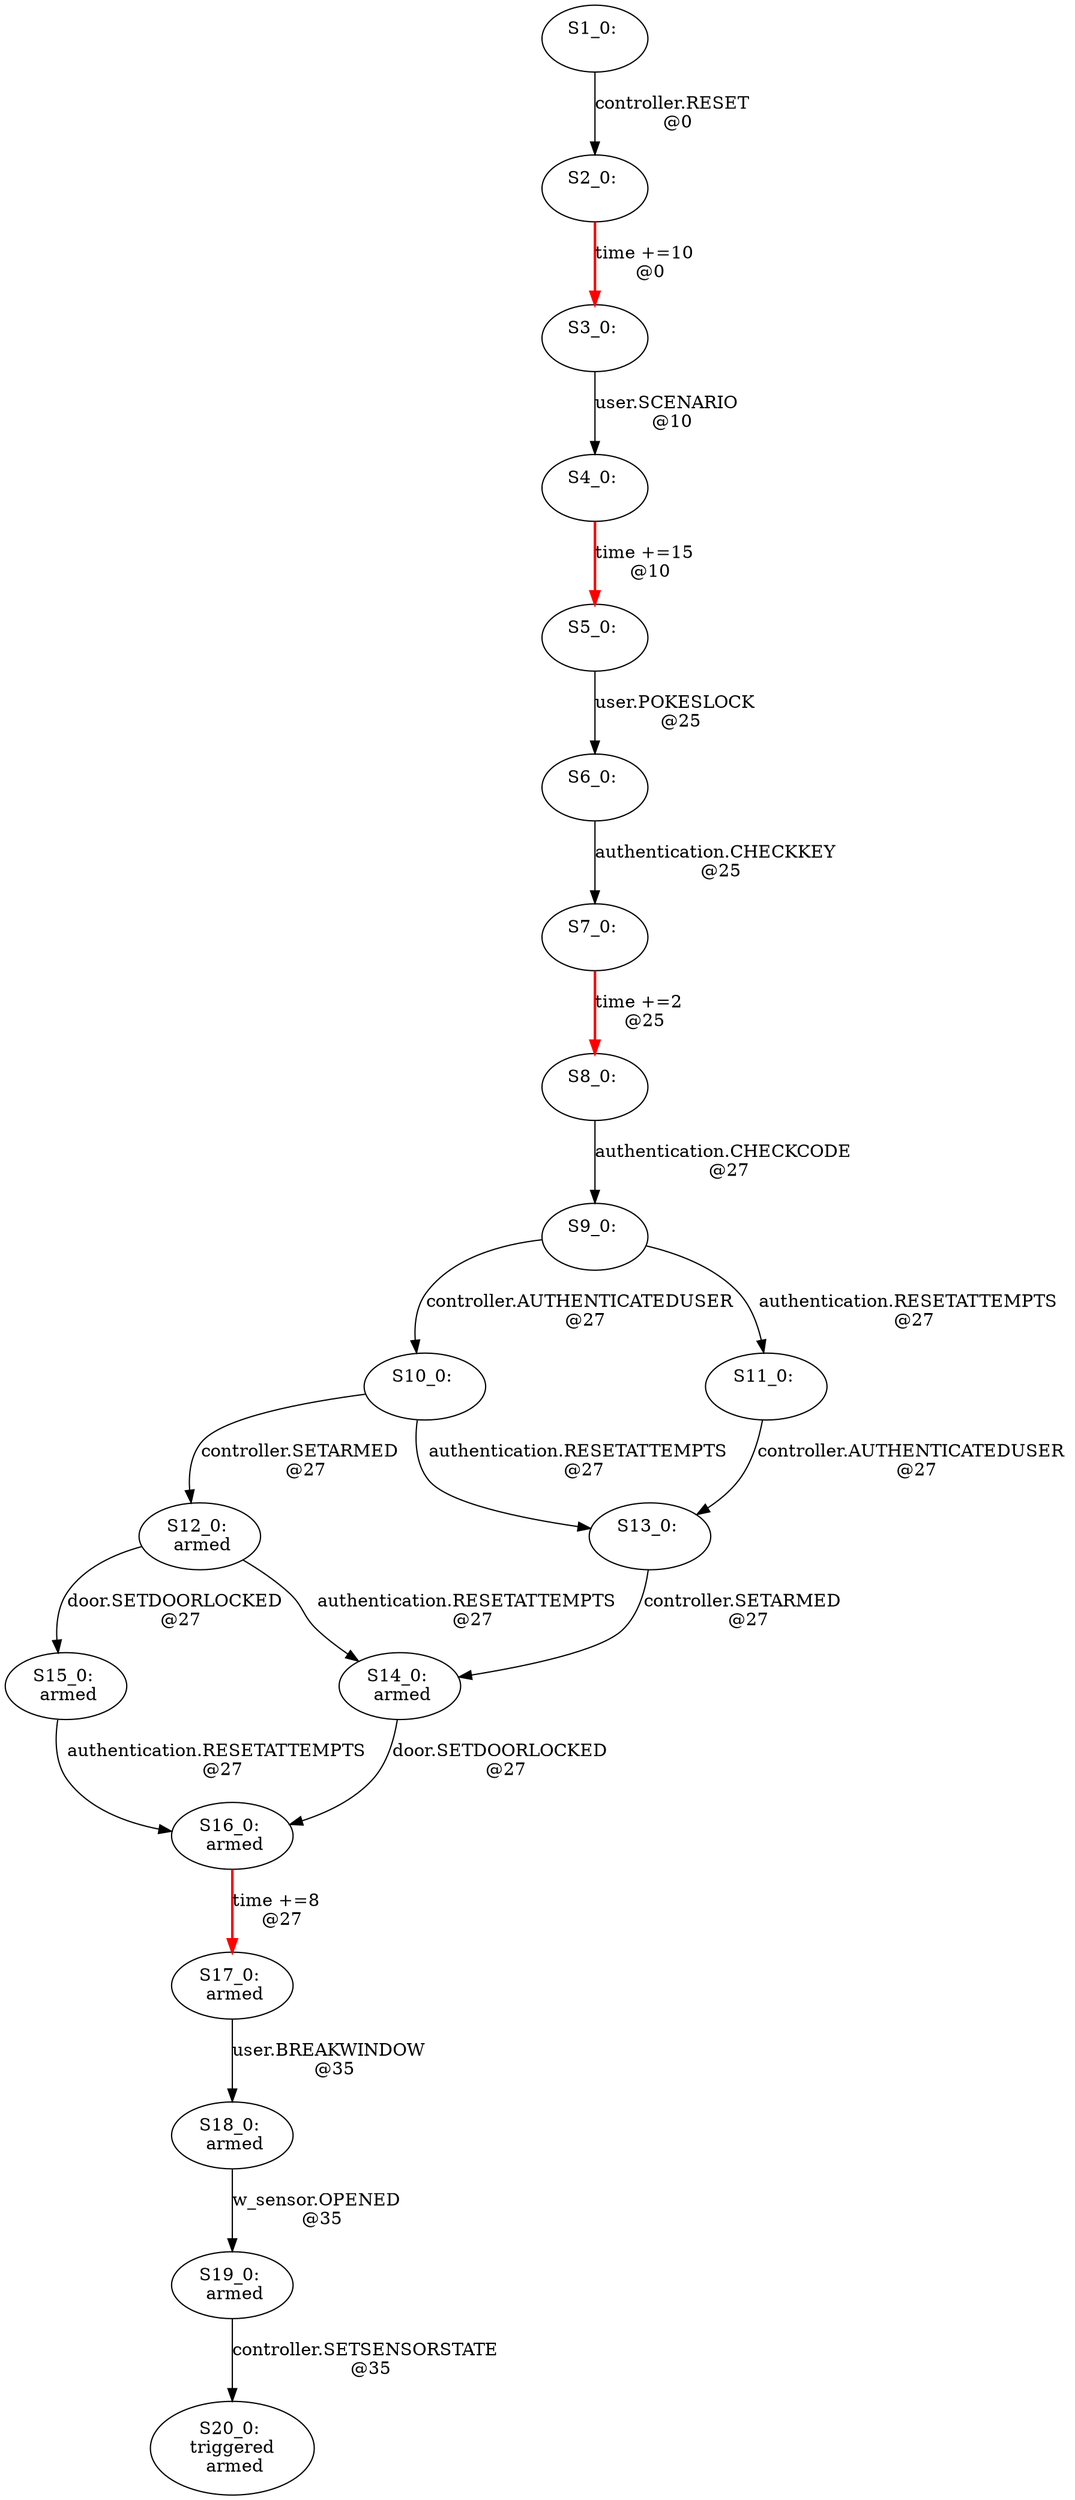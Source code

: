 digraph html {
S1_0[label="S1_0: \n "];
S2_0[label="S2_0: \n "];
S3_0[label="S3_0: \n "];
S2_0 -> S3_0[label="time +=10 \n @0", style="bold", color="red"];
S1_0 -> S2_0[label="controller.RESET \n @0"];
S4_0[label="S4_0: \n "];
S5_0[label="S5_0: \n "];
S4_0 -> S5_0[label="time +=15 \n @10", style="bold", color="red"];
S3_0 -> S4_0[label="user.SCENARIO \n @10"];
S6_0[label="S6_0: \n "];
S5_0 -> S6_0[label="user.POKESLOCK \n @25"];
S7_0[label="S7_0: \n "];
S8_0[label="S8_0: \n "];
S7_0 -> S8_0[label="time +=2 \n @25", style="bold", color="red"];
S6_0 -> S7_0[label="authentication.CHECKKEY \n @25"];
S9_0[label="S9_0: \n "];
S8_0 -> S9_0[label="authentication.CHECKCODE \n @27"];
S10_0[label="S10_0: \n "];
S9_0 -> S10_0[label="controller.AUTHENTICATEDUSER \n @27"];
S11_0[label="S11_0: \n "];
S9_0 -> S11_0[label="authentication.RESETATTEMPTS \n @27"];
S12_0[label="S12_0: \n armed"];
S10_0 -> S12_0[label="controller.SETARMED \n @27"];
S13_0[label="S13_0: \n "];
S10_0 -> S13_0[label="authentication.RESETATTEMPTS \n @27"];
S11_0 -> S13_0[label="controller.AUTHENTICATEDUSER \n @27"];
S14_0[label="S14_0: \n armed"];
S12_0 -> S14_0[label="authentication.RESETATTEMPTS \n @27"];
S15_0[label="S15_0: \n armed"];
S12_0 -> S15_0[label="door.SETDOORLOCKED \n @27"];
S13_0 -> S14_0[label="controller.SETARMED \n @27"];
S16_0[label="S16_0: \n armed"];
S17_0[label="S17_0: \n armed"];
S16_0 -> S17_0[label="time +=8 \n @27", style="bold", color="red"];
S14_0 -> S16_0[label="door.SETDOORLOCKED \n @27"];
S15_0 -> S16_0[label="authentication.RESETATTEMPTS \n @27"];
S18_0[label="S18_0: \n armed"];
S17_0 -> S18_0[label="user.BREAKWINDOW \n @35"];
S19_0[label="S19_0: \n armed"];
S18_0 -> S19_0[label="w_sensor.OPENED \n @35"];
S20_0[label="S20_0: \n triggered \n armed"];
S19_0 -> S20_0[label="controller.SETSENSORSTATE \n @35"];
}